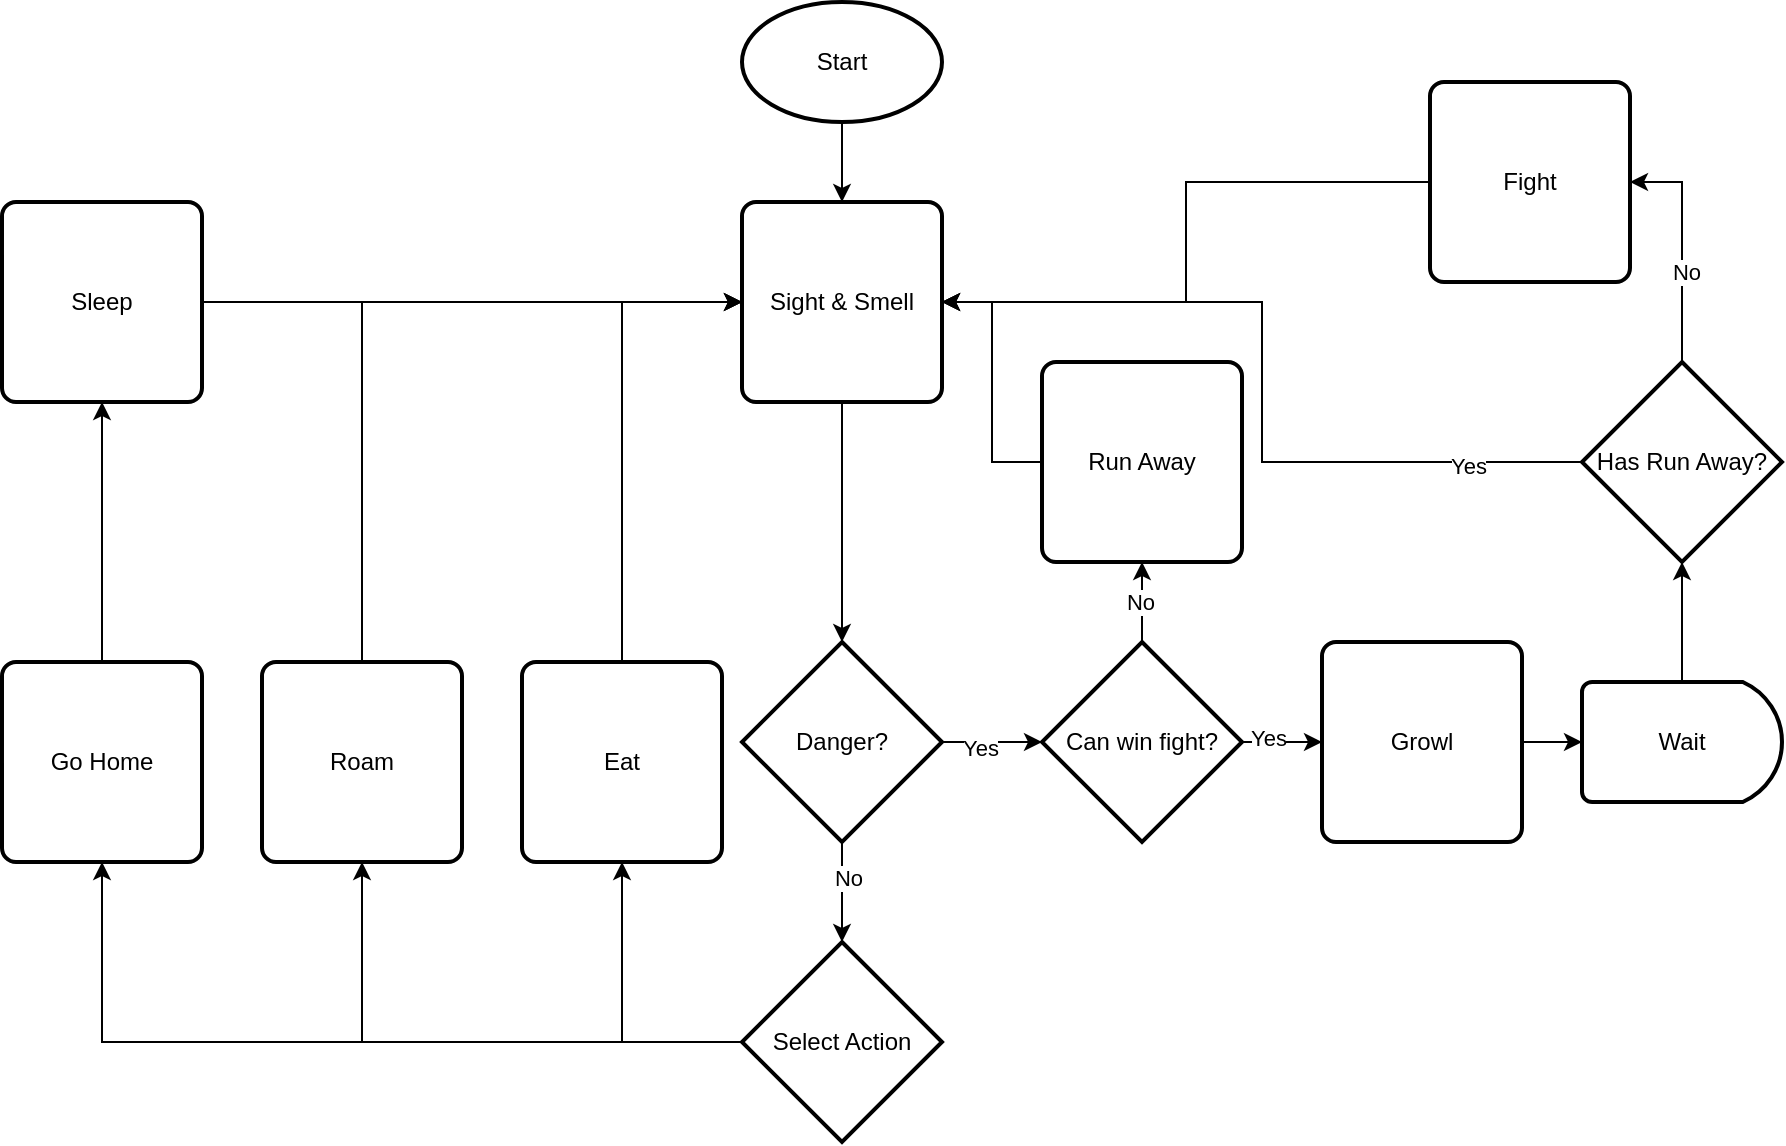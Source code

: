 <mxfile version="23.0.2" type="device">
  <diagram id="C5RBs43oDa-KdzZeNtuy" name="Page-1">
    <mxGraphModel dx="1434" dy="884" grid="1" gridSize="10" guides="1" tooltips="1" connect="1" arrows="1" fold="1" page="1" pageScale="1" pageWidth="1169" pageHeight="827" math="0" shadow="0">
      <root>
        <mxCell id="WIyWlLk6GJQsqaUBKTNV-0" />
        <mxCell id="WIyWlLk6GJQsqaUBKTNV-1" parent="WIyWlLk6GJQsqaUBKTNV-0" />
        <mxCell id="Z_Ce3nBgJo6Vf_MXgDUw-3" value="" style="edgeStyle=orthogonalEdgeStyle;rounded=0;orthogonalLoop=1;jettySize=auto;html=1;" parent="WIyWlLk6GJQsqaUBKTNV-1" source="Z_Ce3nBgJo6Vf_MXgDUw-0" target="Z_Ce3nBgJo6Vf_MXgDUw-2" edge="1">
          <mxGeometry relative="1" as="geometry" />
        </mxCell>
        <mxCell id="Z_Ce3nBgJo6Vf_MXgDUw-0" value="Start" style="strokeWidth=2;html=1;shape=mxgraph.flowchart.start_1;whiteSpace=wrap;" parent="WIyWlLk6GJQsqaUBKTNV-1" vertex="1">
          <mxGeometry x="520" y="80" width="100" height="60" as="geometry" />
        </mxCell>
        <mxCell id="Z_Ce3nBgJo6Vf_MXgDUw-5" value="" style="edgeStyle=orthogonalEdgeStyle;rounded=0;orthogonalLoop=1;jettySize=auto;html=1;" parent="WIyWlLk6GJQsqaUBKTNV-1" source="Z_Ce3nBgJo6Vf_MXgDUw-2" target="Z_Ce3nBgJo6Vf_MXgDUw-4" edge="1">
          <mxGeometry relative="1" as="geometry" />
        </mxCell>
        <mxCell id="Z_Ce3nBgJo6Vf_MXgDUw-2" value="Sight &amp;amp; Smell" style="rounded=1;whiteSpace=wrap;html=1;absoluteArcSize=1;arcSize=14;strokeWidth=2;" parent="WIyWlLk6GJQsqaUBKTNV-1" vertex="1">
          <mxGeometry x="520" y="180" width="100" height="100" as="geometry" />
        </mxCell>
        <mxCell id="Z_Ce3nBgJo6Vf_MXgDUw-9" value="" style="edgeStyle=orthogonalEdgeStyle;rounded=0;orthogonalLoop=1;jettySize=auto;html=1;" parent="WIyWlLk6GJQsqaUBKTNV-1" source="Z_Ce3nBgJo6Vf_MXgDUw-4" target="Z_Ce3nBgJo6Vf_MXgDUw-6" edge="1">
          <mxGeometry relative="1" as="geometry" />
        </mxCell>
        <mxCell id="Z_Ce3nBgJo6Vf_MXgDUw-10" value="Yes" style="edgeLabel;html=1;align=center;verticalAlign=middle;resizable=0;points=[];" parent="Z_Ce3nBgJo6Vf_MXgDUw-9" vertex="1" connectable="0">
          <mxGeometry x="-0.25" y="-3" relative="1" as="geometry">
            <mxPoint as="offset" />
          </mxGeometry>
        </mxCell>
        <mxCell id="Z_Ce3nBgJo6Vf_MXgDUw-35" value="" style="edgeStyle=orthogonalEdgeStyle;rounded=0;orthogonalLoop=1;jettySize=auto;html=1;" parent="WIyWlLk6GJQsqaUBKTNV-1" source="Z_Ce3nBgJo6Vf_MXgDUw-4" target="Z_Ce3nBgJo6Vf_MXgDUw-33" edge="1">
          <mxGeometry relative="1" as="geometry" />
        </mxCell>
        <mxCell id="lIj110s-GSHCUtBWaApO-0" value="No" style="edgeLabel;html=1;align=center;verticalAlign=middle;resizable=0;points=[];" vertex="1" connectable="0" parent="Z_Ce3nBgJo6Vf_MXgDUw-35">
          <mxGeometry x="-0.28" y="3" relative="1" as="geometry">
            <mxPoint as="offset" />
          </mxGeometry>
        </mxCell>
        <mxCell id="Z_Ce3nBgJo6Vf_MXgDUw-4" value="Danger?" style="strokeWidth=2;html=1;shape=mxgraph.flowchart.decision;whiteSpace=wrap;" parent="WIyWlLk6GJQsqaUBKTNV-1" vertex="1">
          <mxGeometry x="520" y="400" width="100" height="100" as="geometry" />
        </mxCell>
        <mxCell id="Z_Ce3nBgJo6Vf_MXgDUw-13" value="" style="edgeStyle=orthogonalEdgeStyle;rounded=0;orthogonalLoop=1;jettySize=auto;html=1;" parent="WIyWlLk6GJQsqaUBKTNV-1" source="Z_Ce3nBgJo6Vf_MXgDUw-6" target="Z_Ce3nBgJo6Vf_MXgDUw-12" edge="1">
          <mxGeometry relative="1" as="geometry" />
        </mxCell>
        <mxCell id="Z_Ce3nBgJo6Vf_MXgDUw-31" value="No" style="edgeLabel;html=1;align=center;verticalAlign=middle;resizable=0;points=[];" parent="Z_Ce3nBgJo6Vf_MXgDUw-13" vertex="1" connectable="0">
          <mxGeometry y="1" relative="1" as="geometry">
            <mxPoint as="offset" />
          </mxGeometry>
        </mxCell>
        <mxCell id="Z_Ce3nBgJo6Vf_MXgDUw-15" value="" style="edgeStyle=orthogonalEdgeStyle;rounded=0;orthogonalLoop=1;jettySize=auto;html=1;" parent="WIyWlLk6GJQsqaUBKTNV-1" source="Z_Ce3nBgJo6Vf_MXgDUw-6" target="Z_Ce3nBgJo6Vf_MXgDUw-11" edge="1">
          <mxGeometry relative="1" as="geometry" />
        </mxCell>
        <mxCell id="Z_Ce3nBgJo6Vf_MXgDUw-30" value="Yes" style="edgeLabel;html=1;align=center;verticalAlign=middle;resizable=0;points=[];" parent="Z_Ce3nBgJo6Vf_MXgDUw-15" vertex="1" connectable="0">
          <mxGeometry x="-0.35" y="2" relative="1" as="geometry">
            <mxPoint as="offset" />
          </mxGeometry>
        </mxCell>
        <mxCell id="Z_Ce3nBgJo6Vf_MXgDUw-6" value="Can win fight?" style="strokeWidth=2;html=1;shape=mxgraph.flowchart.decision;whiteSpace=wrap;" parent="WIyWlLk6GJQsqaUBKTNV-1" vertex="1">
          <mxGeometry x="670" y="400" width="100" height="100" as="geometry" />
        </mxCell>
        <mxCell id="Z_Ce3nBgJo6Vf_MXgDUw-19" value="" style="edgeStyle=orthogonalEdgeStyle;rounded=0;orthogonalLoop=1;jettySize=auto;html=1;" parent="WIyWlLk6GJQsqaUBKTNV-1" source="Z_Ce3nBgJo6Vf_MXgDUw-11" target="Z_Ce3nBgJo6Vf_MXgDUw-18" edge="1">
          <mxGeometry relative="1" as="geometry" />
        </mxCell>
        <mxCell id="Z_Ce3nBgJo6Vf_MXgDUw-11" value="Growl" style="rounded=1;whiteSpace=wrap;html=1;absoluteArcSize=1;arcSize=14;strokeWidth=2;" parent="WIyWlLk6GJQsqaUBKTNV-1" vertex="1">
          <mxGeometry x="810" y="400" width="100" height="100" as="geometry" />
        </mxCell>
        <mxCell id="Z_Ce3nBgJo6Vf_MXgDUw-14" value="" style="edgeStyle=orthogonalEdgeStyle;rounded=0;orthogonalLoop=1;jettySize=auto;html=1;" parent="WIyWlLk6GJQsqaUBKTNV-1" source="Z_Ce3nBgJo6Vf_MXgDUw-12" target="Z_Ce3nBgJo6Vf_MXgDUw-2" edge="1">
          <mxGeometry relative="1" as="geometry" />
        </mxCell>
        <mxCell id="Z_Ce3nBgJo6Vf_MXgDUw-12" value="Run Away" style="rounded=1;whiteSpace=wrap;html=1;absoluteArcSize=1;arcSize=14;strokeWidth=2;" parent="WIyWlLk6GJQsqaUBKTNV-1" vertex="1">
          <mxGeometry x="670" y="260" width="100" height="100" as="geometry" />
        </mxCell>
        <mxCell id="Z_Ce3nBgJo6Vf_MXgDUw-23" value="" style="edgeStyle=orthogonalEdgeStyle;rounded=0;orthogonalLoop=1;jettySize=auto;html=1;" parent="WIyWlLk6GJQsqaUBKTNV-1" source="Z_Ce3nBgJo6Vf_MXgDUw-18" target="Z_Ce3nBgJo6Vf_MXgDUw-21" edge="1">
          <mxGeometry relative="1" as="geometry" />
        </mxCell>
        <mxCell id="Z_Ce3nBgJo6Vf_MXgDUw-18" value="Wait" style="strokeWidth=2;html=1;shape=mxgraph.flowchart.delay;whiteSpace=wrap;" parent="WIyWlLk6GJQsqaUBKTNV-1" vertex="1">
          <mxGeometry x="940" y="420" width="100" height="60" as="geometry" />
        </mxCell>
        <mxCell id="Z_Ce3nBgJo6Vf_MXgDUw-24" style="edgeStyle=orthogonalEdgeStyle;rounded=0;orthogonalLoop=1;jettySize=auto;html=1;" parent="WIyWlLk6GJQsqaUBKTNV-1" source="Z_Ce3nBgJo6Vf_MXgDUw-21" target="Z_Ce3nBgJo6Vf_MXgDUw-2" edge="1">
          <mxGeometry relative="1" as="geometry" />
        </mxCell>
        <mxCell id="Z_Ce3nBgJo6Vf_MXgDUw-25" value="Yes" style="edgeLabel;html=1;align=center;verticalAlign=middle;resizable=0;points=[];" parent="Z_Ce3nBgJo6Vf_MXgDUw-24" vertex="1" connectable="0">
          <mxGeometry x="-0.715" y="2" relative="1" as="geometry">
            <mxPoint as="offset" />
          </mxGeometry>
        </mxCell>
        <mxCell id="Z_Ce3nBgJo6Vf_MXgDUw-27" style="edgeStyle=orthogonalEdgeStyle;rounded=0;orthogonalLoop=1;jettySize=auto;html=1;entryX=1;entryY=0.5;entryDx=0;entryDy=0;" parent="WIyWlLk6GJQsqaUBKTNV-1" source="Z_Ce3nBgJo6Vf_MXgDUw-21" target="Z_Ce3nBgJo6Vf_MXgDUw-26" edge="1">
          <mxGeometry relative="1" as="geometry" />
        </mxCell>
        <mxCell id="Z_Ce3nBgJo6Vf_MXgDUw-28" value="No" style="edgeLabel;html=1;align=center;verticalAlign=middle;resizable=0;points=[];" parent="Z_Ce3nBgJo6Vf_MXgDUw-27" vertex="1" connectable="0">
          <mxGeometry x="-0.224" y="-2" relative="1" as="geometry">
            <mxPoint as="offset" />
          </mxGeometry>
        </mxCell>
        <mxCell id="Z_Ce3nBgJo6Vf_MXgDUw-21" value="Has Run Away?" style="strokeWidth=2;html=1;shape=mxgraph.flowchart.decision;whiteSpace=wrap;" parent="WIyWlLk6GJQsqaUBKTNV-1" vertex="1">
          <mxGeometry x="940" y="260" width="100" height="100" as="geometry" />
        </mxCell>
        <mxCell id="Z_Ce3nBgJo6Vf_MXgDUw-29" style="edgeStyle=orthogonalEdgeStyle;rounded=0;orthogonalLoop=1;jettySize=auto;html=1;" parent="WIyWlLk6GJQsqaUBKTNV-1" source="Z_Ce3nBgJo6Vf_MXgDUw-26" target="Z_Ce3nBgJo6Vf_MXgDUw-2" edge="1">
          <mxGeometry relative="1" as="geometry" />
        </mxCell>
        <mxCell id="Z_Ce3nBgJo6Vf_MXgDUw-26" value="Fight" style="rounded=1;whiteSpace=wrap;html=1;absoluteArcSize=1;arcSize=14;strokeWidth=2;" parent="WIyWlLk6GJQsqaUBKTNV-1" vertex="1">
          <mxGeometry x="864" y="120" width="100" height="100" as="geometry" />
        </mxCell>
        <mxCell id="Z_Ce3nBgJo6Vf_MXgDUw-37" style="edgeStyle=orthogonalEdgeStyle;rounded=0;orthogonalLoop=1;jettySize=auto;html=1;" parent="WIyWlLk6GJQsqaUBKTNV-1" source="Z_Ce3nBgJo6Vf_MXgDUw-33" target="Z_Ce3nBgJo6Vf_MXgDUw-36" edge="1">
          <mxGeometry relative="1" as="geometry" />
        </mxCell>
        <mxCell id="Z_Ce3nBgJo6Vf_MXgDUw-40" style="edgeStyle=orthogonalEdgeStyle;rounded=0;orthogonalLoop=1;jettySize=auto;html=1;" parent="WIyWlLk6GJQsqaUBKTNV-1" source="Z_Ce3nBgJo6Vf_MXgDUw-33" target="Z_Ce3nBgJo6Vf_MXgDUw-39" edge="1">
          <mxGeometry relative="1" as="geometry" />
        </mxCell>
        <mxCell id="Z_Ce3nBgJo6Vf_MXgDUw-47" style="edgeStyle=orthogonalEdgeStyle;rounded=0;orthogonalLoop=1;jettySize=auto;html=1;" parent="WIyWlLk6GJQsqaUBKTNV-1" source="Z_Ce3nBgJo6Vf_MXgDUw-33" target="Z_Ce3nBgJo6Vf_MXgDUw-43" edge="1">
          <mxGeometry relative="1" as="geometry" />
        </mxCell>
        <mxCell id="Z_Ce3nBgJo6Vf_MXgDUw-33" value="Select Action" style="strokeWidth=2;html=1;shape=mxgraph.flowchart.decision;whiteSpace=wrap;" parent="WIyWlLk6GJQsqaUBKTNV-1" vertex="1">
          <mxGeometry x="520" y="550" width="100" height="100" as="geometry" />
        </mxCell>
        <mxCell id="Z_Ce3nBgJo6Vf_MXgDUw-38" style="edgeStyle=orthogonalEdgeStyle;rounded=0;orthogonalLoop=1;jettySize=auto;html=1;entryX=0;entryY=0.5;entryDx=0;entryDy=0;exitX=0.5;exitY=0;exitDx=0;exitDy=0;" parent="WIyWlLk6GJQsqaUBKTNV-1" source="Z_Ce3nBgJo6Vf_MXgDUw-36" target="Z_Ce3nBgJo6Vf_MXgDUw-2" edge="1">
          <mxGeometry relative="1" as="geometry" />
        </mxCell>
        <mxCell id="Z_Ce3nBgJo6Vf_MXgDUw-36" value="Eat" style="rounded=1;whiteSpace=wrap;html=1;absoluteArcSize=1;arcSize=14;strokeWidth=2;" parent="WIyWlLk6GJQsqaUBKTNV-1" vertex="1">
          <mxGeometry x="410" y="410" width="100" height="100" as="geometry" />
        </mxCell>
        <mxCell id="Z_Ce3nBgJo6Vf_MXgDUw-41" style="edgeStyle=orthogonalEdgeStyle;rounded=0;orthogonalLoop=1;jettySize=auto;html=1;entryX=0;entryY=0.5;entryDx=0;entryDy=0;exitX=0.5;exitY=0;exitDx=0;exitDy=0;" parent="WIyWlLk6GJQsqaUBKTNV-1" source="Z_Ce3nBgJo6Vf_MXgDUw-39" target="Z_Ce3nBgJo6Vf_MXgDUw-2" edge="1">
          <mxGeometry relative="1" as="geometry" />
        </mxCell>
        <mxCell id="Z_Ce3nBgJo6Vf_MXgDUw-39" value="Roam" style="rounded=1;whiteSpace=wrap;html=1;absoluteArcSize=1;arcSize=14;strokeWidth=2;" parent="WIyWlLk6GJQsqaUBKTNV-1" vertex="1">
          <mxGeometry x="280" y="410" width="100" height="100" as="geometry" />
        </mxCell>
        <mxCell id="Z_Ce3nBgJo6Vf_MXgDUw-45" style="edgeStyle=orthogonalEdgeStyle;rounded=0;orthogonalLoop=1;jettySize=auto;html=1;" parent="WIyWlLk6GJQsqaUBKTNV-1" source="Z_Ce3nBgJo6Vf_MXgDUw-42" target="Z_Ce3nBgJo6Vf_MXgDUw-2" edge="1">
          <mxGeometry relative="1" as="geometry" />
        </mxCell>
        <mxCell id="Z_Ce3nBgJo6Vf_MXgDUw-42" value="Sleep" style="rounded=1;whiteSpace=wrap;html=1;absoluteArcSize=1;arcSize=14;strokeWidth=2;" parent="WIyWlLk6GJQsqaUBKTNV-1" vertex="1">
          <mxGeometry x="150" y="180" width="100" height="100" as="geometry" />
        </mxCell>
        <mxCell id="Z_Ce3nBgJo6Vf_MXgDUw-46" style="edgeStyle=orthogonalEdgeStyle;rounded=0;orthogonalLoop=1;jettySize=auto;html=1;entryX=0.5;entryY=1;entryDx=0;entryDy=0;" parent="WIyWlLk6GJQsqaUBKTNV-1" source="Z_Ce3nBgJo6Vf_MXgDUw-43" target="Z_Ce3nBgJo6Vf_MXgDUw-42" edge="1">
          <mxGeometry relative="1" as="geometry" />
        </mxCell>
        <mxCell id="Z_Ce3nBgJo6Vf_MXgDUw-43" value="Go Home" style="rounded=1;whiteSpace=wrap;html=1;absoluteArcSize=1;arcSize=14;strokeWidth=2;" parent="WIyWlLk6GJQsqaUBKTNV-1" vertex="1">
          <mxGeometry x="150" y="410" width="100" height="100" as="geometry" />
        </mxCell>
      </root>
    </mxGraphModel>
  </diagram>
</mxfile>
